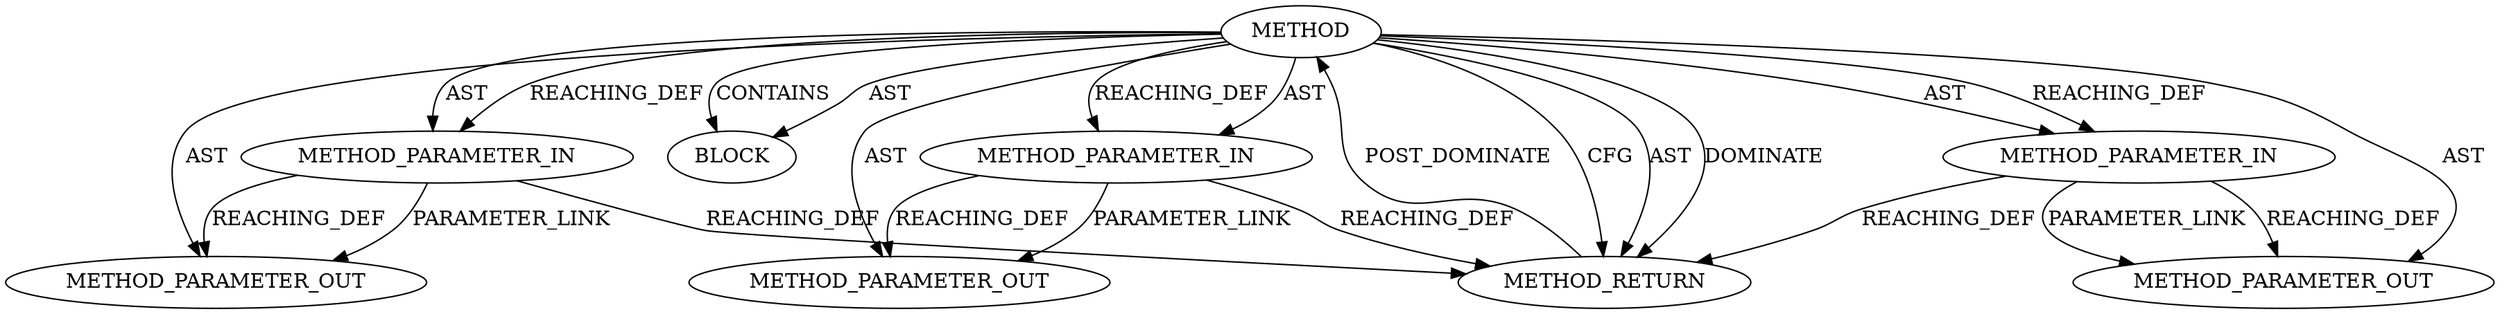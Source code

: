 digraph {
  27120 [label=METHOD_PARAMETER_OUT ORDER=1 CODE="p1" IS_VARIADIC=false TYPE_FULL_NAME="ANY" EVALUATION_STRATEGY="BY_VALUE" INDEX=1 NAME="p1"]
  25293 [label=METHOD AST_PARENT_TYPE="NAMESPACE_BLOCK" AST_PARENT_FULL_NAME="<global>" ORDER=0 CODE="<empty>" FULL_NAME="EVP_VerifyUpdate" IS_EXTERNAL=true FILENAME="<empty>" SIGNATURE="" NAME="EVP_VerifyUpdate"]
  27121 [label=METHOD_PARAMETER_OUT ORDER=2 CODE="p2" IS_VARIADIC=false TYPE_FULL_NAME="ANY" EVALUATION_STRATEGY="BY_VALUE" INDEX=2 NAME="p2"]
  25297 [label=BLOCK ORDER=1 ARGUMENT_INDEX=1 CODE="<empty>" TYPE_FULL_NAME="ANY"]
  25296 [label=METHOD_PARAMETER_IN ORDER=3 CODE="p3" IS_VARIADIC=false TYPE_FULL_NAME="ANY" EVALUATION_STRATEGY="BY_VALUE" INDEX=3 NAME="p3"]
  27122 [label=METHOD_PARAMETER_OUT ORDER=3 CODE="p3" IS_VARIADIC=false TYPE_FULL_NAME="ANY" EVALUATION_STRATEGY="BY_VALUE" INDEX=3 NAME="p3"]
  25294 [label=METHOD_PARAMETER_IN ORDER=1 CODE="p1" IS_VARIADIC=false TYPE_FULL_NAME="ANY" EVALUATION_STRATEGY="BY_VALUE" INDEX=1 NAME="p1"]
  25298 [label=METHOD_RETURN ORDER=2 CODE="RET" TYPE_FULL_NAME="ANY" EVALUATION_STRATEGY="BY_VALUE"]
  25295 [label=METHOD_PARAMETER_IN ORDER=2 CODE="p2" IS_VARIADIC=false TYPE_FULL_NAME="ANY" EVALUATION_STRATEGY="BY_VALUE" INDEX=2 NAME="p2"]
  25293 -> 25295 [label=AST ]
  25293 -> 25298 [label=CFG ]
  25293 -> 25294 [label=REACHING_DEF VARIABLE=""]
  25293 -> 27122 [label=AST ]
  25294 -> 25298 [label=REACHING_DEF VARIABLE="p1"]
  25293 -> 25297 [label=AST ]
  25295 -> 27121 [label=REACHING_DEF VARIABLE="p2"]
  25293 -> 25298 [label=AST ]
  25293 -> 27120 [label=AST ]
  25293 -> 27121 [label=AST ]
  25293 -> 25298 [label=DOMINATE ]
  25293 -> 25296 [label=REACHING_DEF VARIABLE=""]
  25296 -> 27122 [label=PARAMETER_LINK ]
  25293 -> 25296 [label=AST ]
  25293 -> 25297 [label=CONTAINS ]
  25294 -> 27120 [label=PARAMETER_LINK ]
  25293 -> 25294 [label=AST ]
  25293 -> 25295 [label=REACHING_DEF VARIABLE=""]
  25296 -> 27122 [label=REACHING_DEF VARIABLE="p3"]
  25295 -> 25298 [label=REACHING_DEF VARIABLE="p2"]
  25295 -> 27121 [label=PARAMETER_LINK ]
  25298 -> 25293 [label=POST_DOMINATE ]
  25294 -> 27120 [label=REACHING_DEF VARIABLE="p1"]
  25296 -> 25298 [label=REACHING_DEF VARIABLE="p3"]
}
